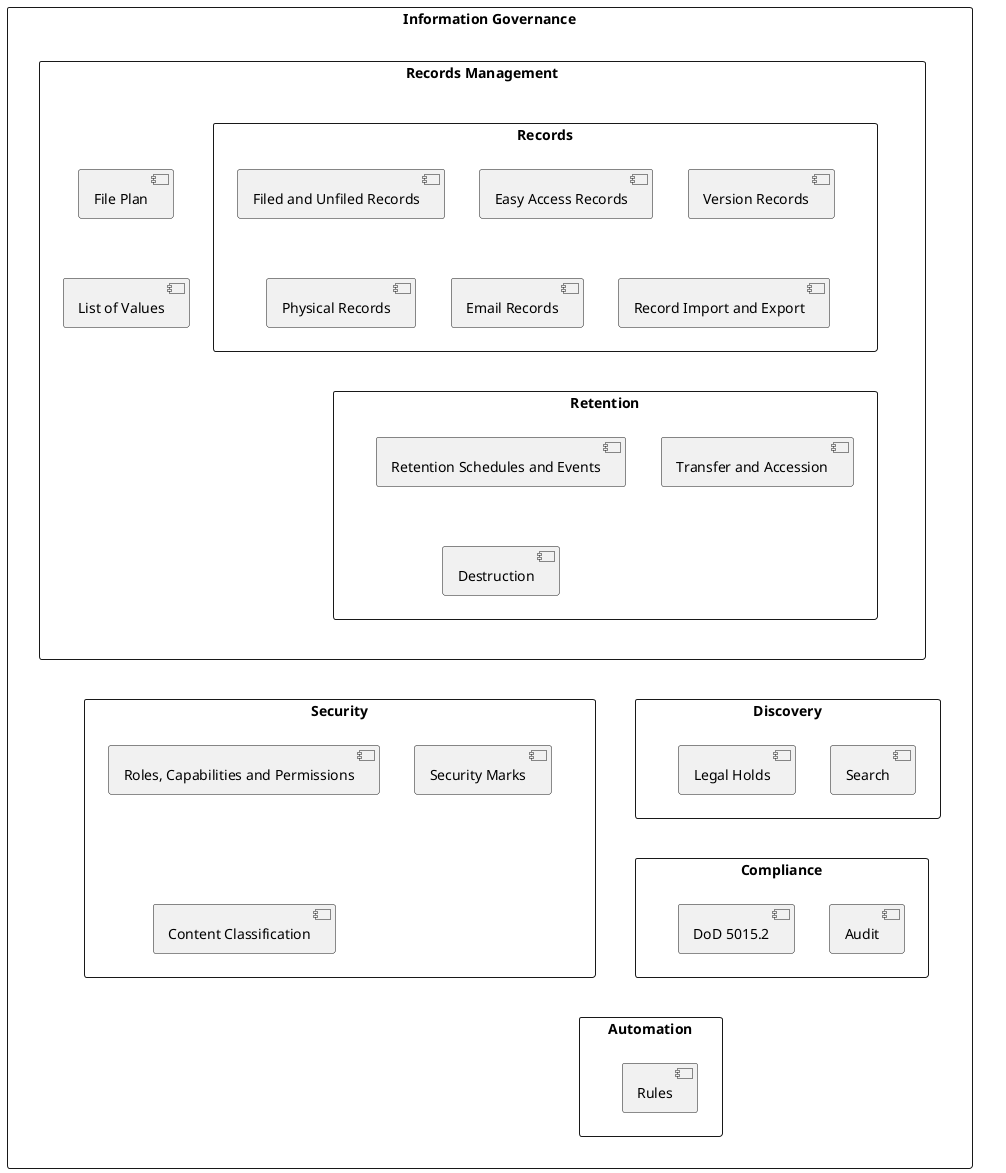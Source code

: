 @startuml

skinparam componentArrowColor white

' IG Component Breakdown
rectangle "Information Governance" as IG {
    
    rectangle "Records Management" as RM {   
                 
        component "File Plan" as FP
        
        rectangle "Records" as Rec {
            component "Filed and Unfiled Records"
            component "Easy Access Records"
            component "Version Records"
            component "Physical Records"
            component "Email Records"
            component "Record Import and Export"
        }
        
        rectangle "Retention" as Ret {
            component "Retention Schedules and Events"
            component "Transfer and Accession"
            component "Destruction"
        }
        component "List of Values" as LOV
    }
    
    rectangle "Security" as Sec {
        component "Roles, Capabilities and Permissions"
        component "Security Marks"
        component "Content Classification"
    }
    
    rectangle "Discovery" as Dis {
        component "Search" 
        component "Legal Holds"
    }
    
    rectangle "Compliance" as Comp {
        component "Audit"
        component "DoD 5015.2"
    }
    
    rectangle "Automation" as Auto {
        component "Rules"
    }
}

' Fomatting
RM -[hidden]---- Sec
RM -[hidden]---- Dis
Dis -[hidden]- Comp
Rec -[hidden]-- Ret
FP -[hidden]- LOV
Sec -[hidden]-- Auto

@enduml